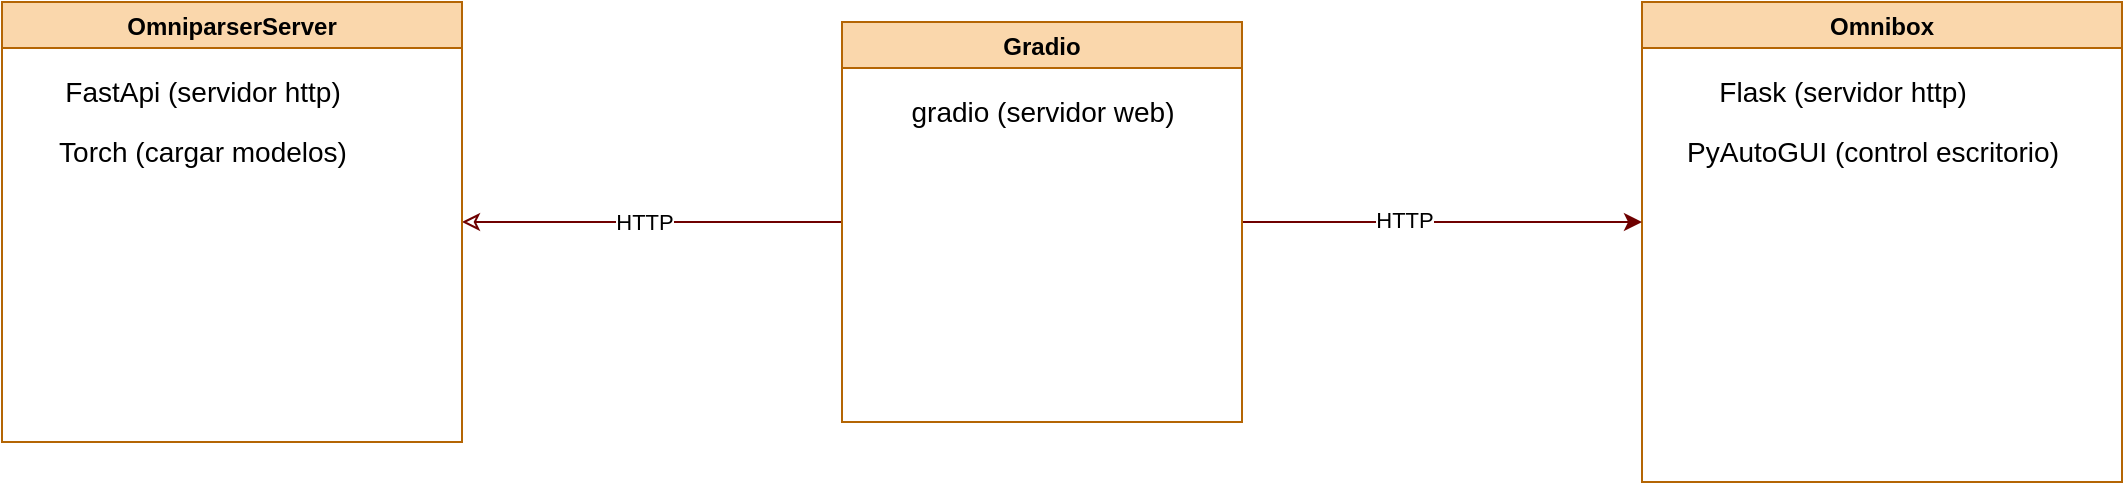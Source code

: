 <mxfile version="26.2.3">
  <diagram name="Página-1" id="yj0ikun25nISDpmCbhxI">
    <mxGraphModel dx="2589" dy="1200" grid="1" gridSize="10" guides="1" tooltips="1" connect="1" arrows="1" fold="1" page="1" pageScale="1" pageWidth="827" pageHeight="1169" math="0" shadow="0">
      <root>
        <mxCell id="0" />
        <mxCell id="1" parent="0" />
        <mxCell id="NulUzPcUKIh3-lz1wMfL-9" style="edgeStyle=orthogonalEdgeStyle;rounded=0;orthogonalLoop=1;jettySize=auto;html=1;entryX=0;entryY=0.5;entryDx=0;entryDy=0;startArrow=classic;startFill=0;endArrow=none;endFill=1;fillColor=#a20025;strokeColor=#6F0000;" parent="1" source="NulUzPcUKIh3-lz1wMfL-1" target="NulUzPcUKIh3-lz1wMfL-3" edge="1">
          <mxGeometry relative="1" as="geometry">
            <Array as="points">
              <mxPoint x="580" y="430" />
              <mxPoint x="580" y="430" />
            </Array>
          </mxGeometry>
        </mxCell>
        <mxCell id="NulUzPcUKIh3-lz1wMfL-11" value="HTTP" style="edgeLabel;html=1;align=center;verticalAlign=middle;resizable=0;points=[];" parent="NulUzPcUKIh3-lz1wMfL-9" vertex="1" connectable="0">
          <mxGeometry x="-0.291" y="-3" relative="1" as="geometry">
            <mxPoint x="23" y="-3" as="offset" />
          </mxGeometry>
        </mxCell>
        <mxCell id="NulUzPcUKIh3-lz1wMfL-1" value="OmniparserServer" style="swimlane;startSize=23;fillColor=#fad7ac;strokeColor=#b46504;" parent="1" vertex="1">
          <mxGeometry x="240" y="320" width="230" height="220" as="geometry" />
        </mxCell>
        <mxCell id="NulUzPcUKIh3-lz1wMfL-4" value="FastApi (servidor http)" style="text;html=1;align=center;verticalAlign=middle;resizable=0;points=[];autosize=1;strokeColor=none;fillColor=none;rounded=0;fontSize=14;" parent="NulUzPcUKIh3-lz1wMfL-1" vertex="1">
          <mxGeometry x="20" y="30" width="160" height="30" as="geometry" />
        </mxCell>
        <mxCell id="NulUzPcUKIh3-lz1wMfL-7" value="Torch (cargar modelos)" style="text;html=1;align=center;verticalAlign=middle;resizable=0;points=[];autosize=1;strokeColor=none;fillColor=none;fontSize=14;" parent="NulUzPcUKIh3-lz1wMfL-1" vertex="1">
          <mxGeometry x="15" y="60" width="170" height="30" as="geometry" />
        </mxCell>
        <mxCell id="NulUzPcUKIh3-lz1wMfL-2" value="Omnibox" style="swimlane;startSize=23;fillColor=#fad7ac;strokeColor=#b46504;" parent="1" vertex="1">
          <mxGeometry x="1060" y="320" width="240" height="240" as="geometry" />
        </mxCell>
        <mxCell id="NulUzPcUKIh3-lz1wMfL-6" value="PyAutoGUI (control escritorio)" style="text;html=1;align=center;verticalAlign=middle;resizable=0;points=[];autosize=1;strokeColor=none;fillColor=none;fontSize=14;" parent="NulUzPcUKIh3-lz1wMfL-2" vertex="1">
          <mxGeometry x="10" y="60" width="210" height="30" as="geometry" />
        </mxCell>
        <mxCell id="NulUzPcUKIh3-lz1wMfL-5" value="Flask (servidor http)" style="text;html=1;align=center;verticalAlign=middle;resizable=0;points=[];autosize=1;strokeColor=none;fillColor=none;fontSize=14;" parent="NulUzPcUKIh3-lz1wMfL-2" vertex="1">
          <mxGeometry x="25" y="30" width="150" height="30" as="geometry" />
        </mxCell>
        <mxCell id="NulUzPcUKIh3-lz1wMfL-10" style="edgeStyle=orthogonalEdgeStyle;rounded=0;orthogonalLoop=1;jettySize=auto;html=1;startArrow=none;startFill=0;fillColor=#a20025;strokeColor=#6F0000;" parent="1" source="NulUzPcUKIh3-lz1wMfL-3" edge="1">
          <mxGeometry relative="1" as="geometry">
            <mxPoint x="1060" y="430" as="targetPoint" />
          </mxGeometry>
        </mxCell>
        <mxCell id="NulUzPcUKIh3-lz1wMfL-12" value="HTTP" style="edgeLabel;html=1;align=center;verticalAlign=middle;resizable=0;points=[];" parent="NulUzPcUKIh3-lz1wMfL-10" vertex="1" connectable="0">
          <mxGeometry x="-0.192" y="1" relative="1" as="geometry">
            <mxPoint as="offset" />
          </mxGeometry>
        </mxCell>
        <mxCell id="NulUzPcUKIh3-lz1wMfL-3" value="Gradio" style="swimlane;fillColor=#fad7ac;strokeColor=#b46504;" parent="1" vertex="1">
          <mxGeometry x="660" y="330" width="200" height="200" as="geometry" />
        </mxCell>
        <mxCell id="NulUzPcUKIh3-lz1wMfL-8" value="gradio (servidor web)" style="text;html=1;align=center;verticalAlign=middle;resizable=0;points=[];autosize=1;strokeColor=none;fillColor=none;fontSize=14;" parent="NulUzPcUKIh3-lz1wMfL-3" vertex="1">
          <mxGeometry x="25" y="30" width="150" height="30" as="geometry" />
        </mxCell>
      </root>
    </mxGraphModel>
  </diagram>
</mxfile>
